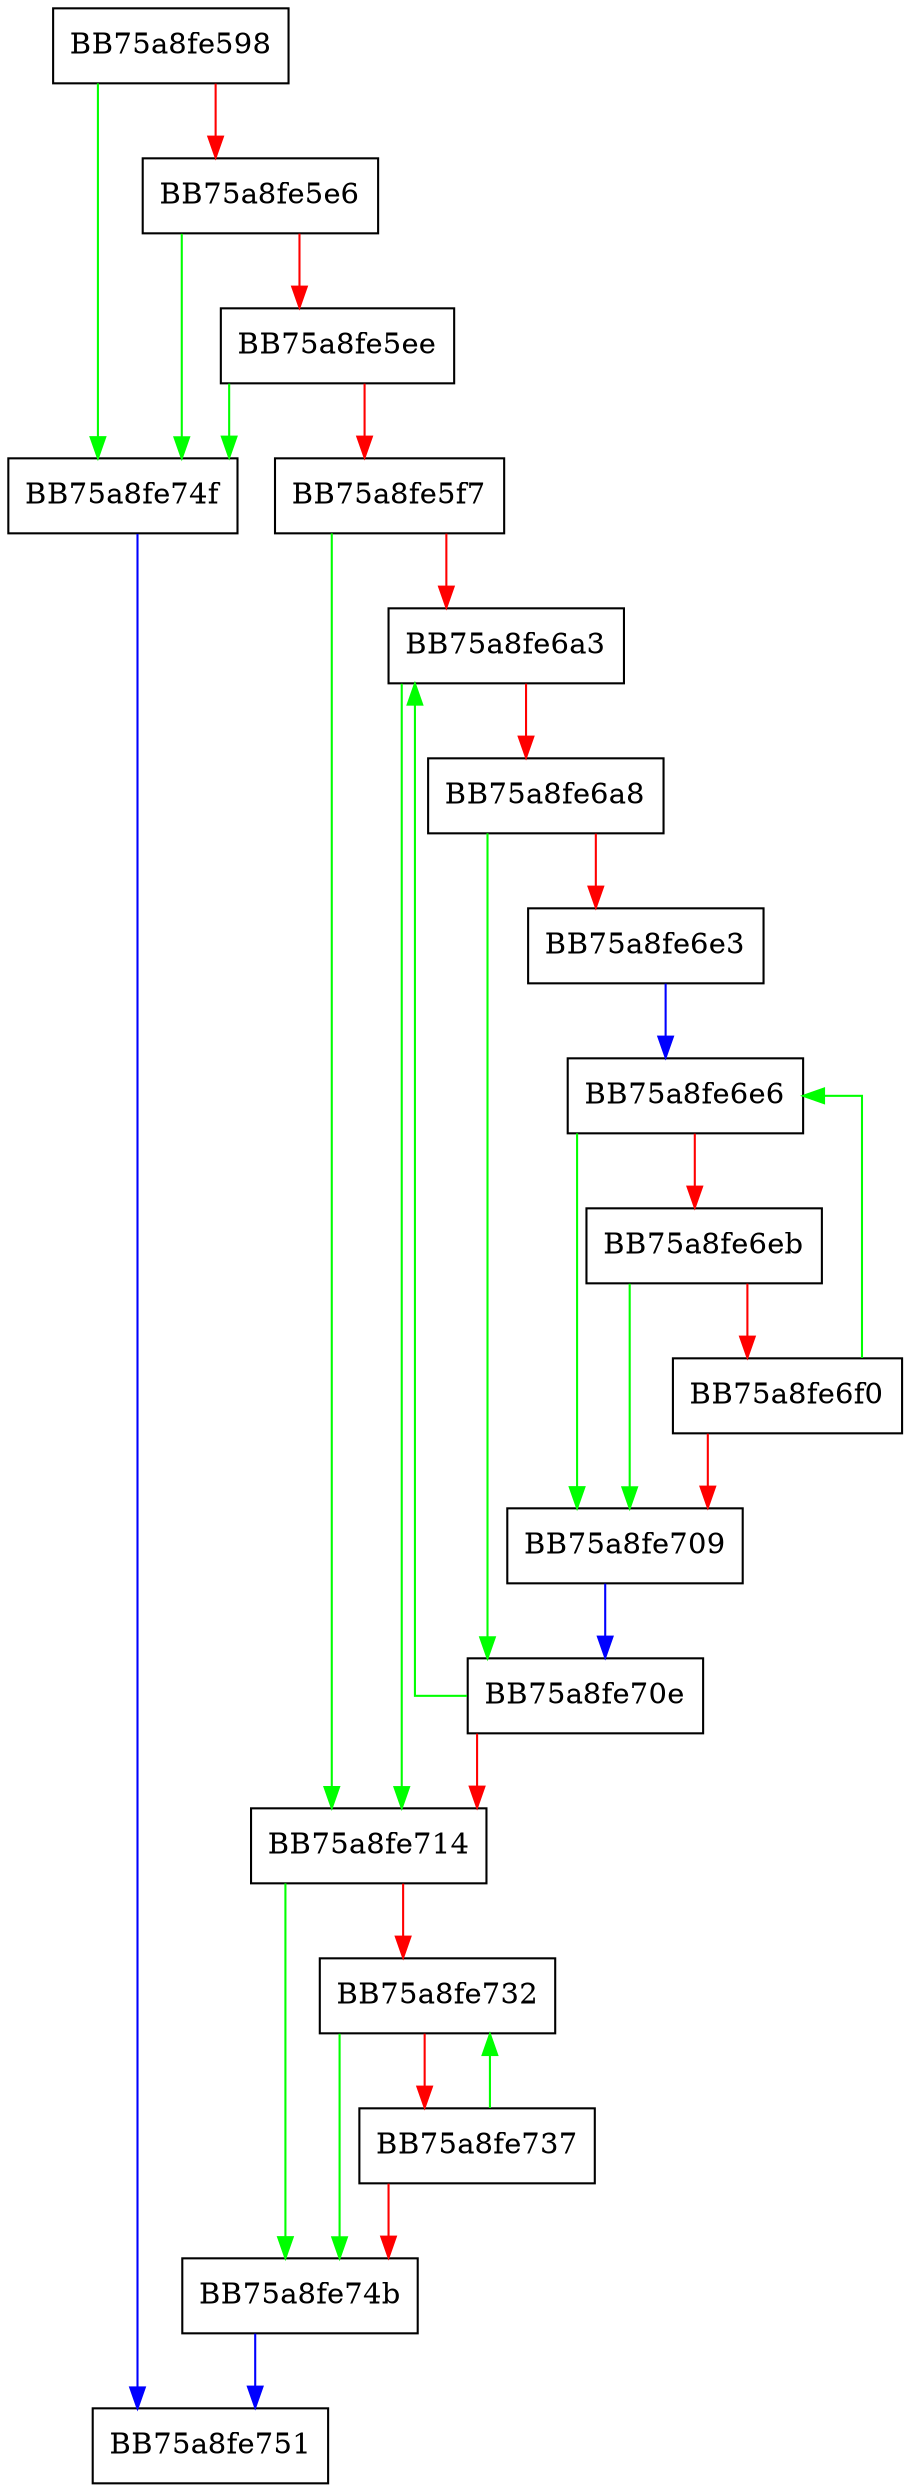 digraph UKAM_POOL_init {
  node [shape="box"];
  graph [splines=ortho];
  BB75a8fe598 -> BB75a8fe74f [color="green"];
  BB75a8fe598 -> BB75a8fe5e6 [color="red"];
  BB75a8fe5e6 -> BB75a8fe74f [color="green"];
  BB75a8fe5e6 -> BB75a8fe5ee [color="red"];
  BB75a8fe5ee -> BB75a8fe74f [color="green"];
  BB75a8fe5ee -> BB75a8fe5f7 [color="red"];
  BB75a8fe5f7 -> BB75a8fe714 [color="green"];
  BB75a8fe5f7 -> BB75a8fe6a3 [color="red"];
  BB75a8fe6a3 -> BB75a8fe714 [color="green"];
  BB75a8fe6a3 -> BB75a8fe6a8 [color="red"];
  BB75a8fe6a8 -> BB75a8fe70e [color="green"];
  BB75a8fe6a8 -> BB75a8fe6e3 [color="red"];
  BB75a8fe6e3 -> BB75a8fe6e6 [color="blue"];
  BB75a8fe6e6 -> BB75a8fe709 [color="green"];
  BB75a8fe6e6 -> BB75a8fe6eb [color="red"];
  BB75a8fe6eb -> BB75a8fe709 [color="green"];
  BB75a8fe6eb -> BB75a8fe6f0 [color="red"];
  BB75a8fe6f0 -> BB75a8fe6e6 [color="green"];
  BB75a8fe6f0 -> BB75a8fe709 [color="red"];
  BB75a8fe709 -> BB75a8fe70e [color="blue"];
  BB75a8fe70e -> BB75a8fe6a3 [color="green"];
  BB75a8fe70e -> BB75a8fe714 [color="red"];
  BB75a8fe714 -> BB75a8fe74b [color="green"];
  BB75a8fe714 -> BB75a8fe732 [color="red"];
  BB75a8fe732 -> BB75a8fe74b [color="green"];
  BB75a8fe732 -> BB75a8fe737 [color="red"];
  BB75a8fe737 -> BB75a8fe732 [color="green"];
  BB75a8fe737 -> BB75a8fe74b [color="red"];
  BB75a8fe74b -> BB75a8fe751 [color="blue"];
  BB75a8fe74f -> BB75a8fe751 [color="blue"];
}